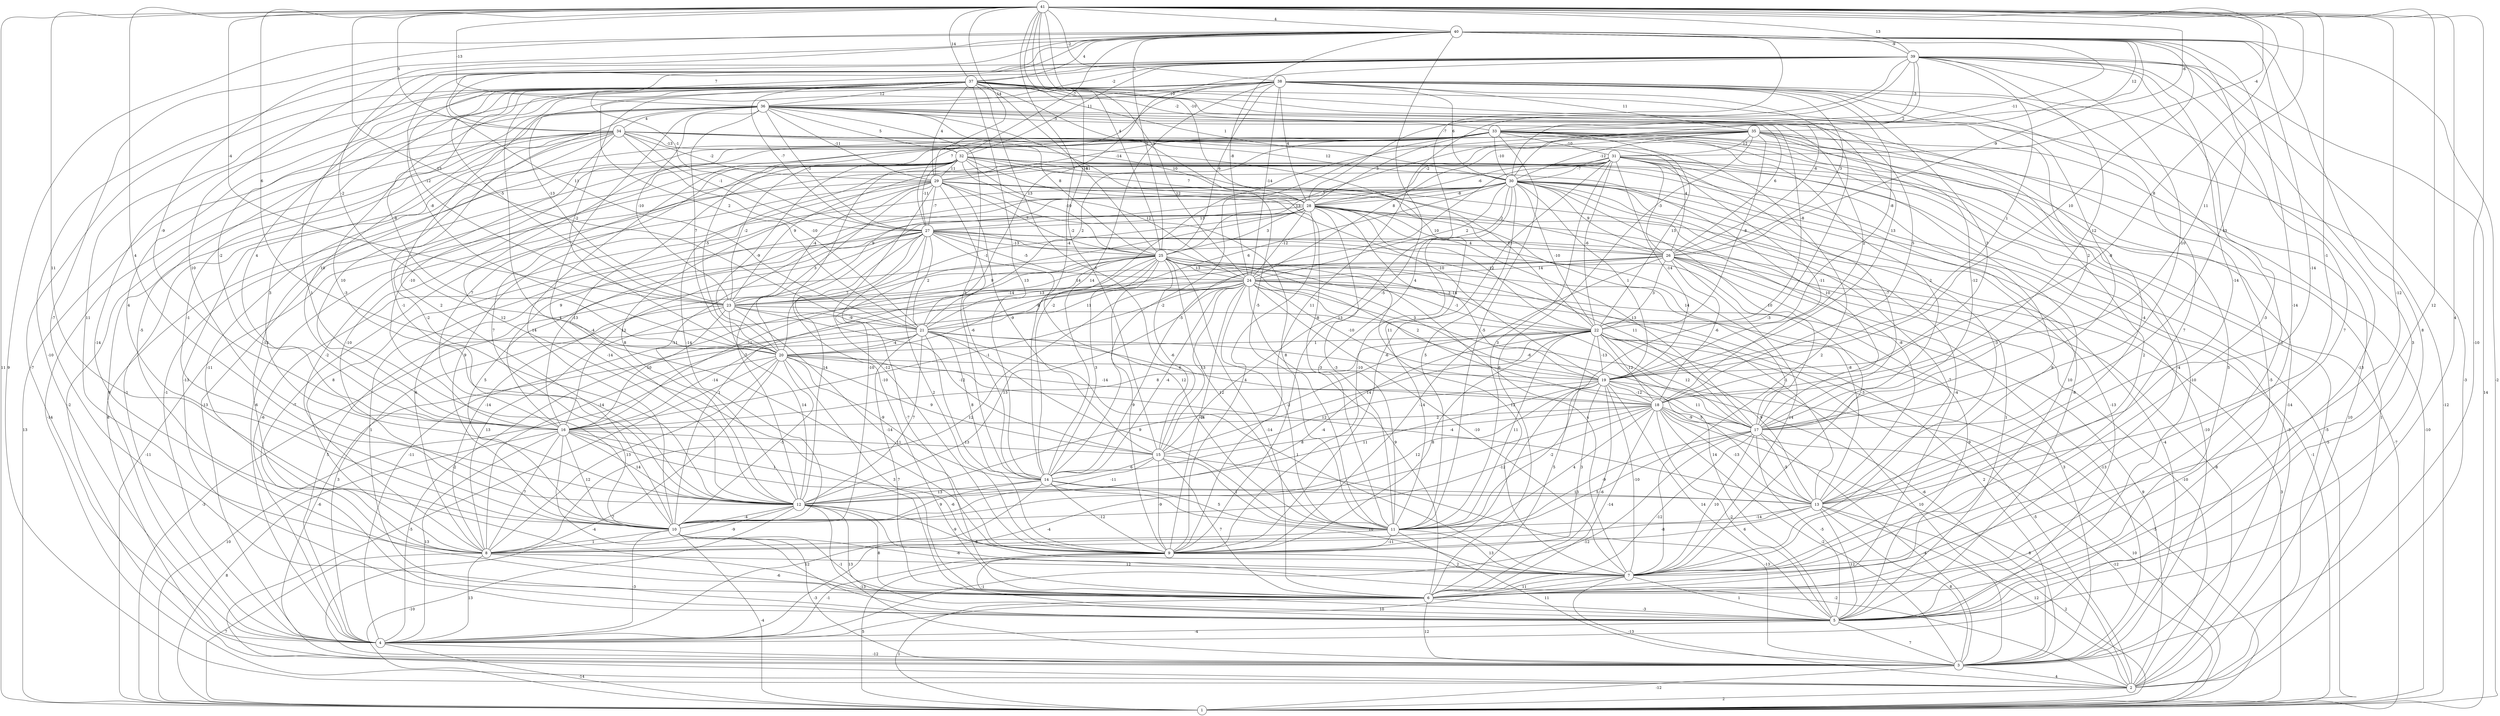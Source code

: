 graph { 
	 fontname="Helvetica,Arial,sans-serif" 
	 node [shape = circle]; 
	 41 -- 1 [label = "11"];
	 41 -- 3 [label = "-10"];
	 41 -- 5 [label = "4"];
	 41 -- 6 [label = "12"];
	 41 -- 7 [label = "-12"];
	 41 -- 10 [label = "11"];
	 41 -- 12 [label = "4"];
	 41 -- 13 [label = "-1"];
	 41 -- 14 [label = "-4"];
	 41 -- 15 [label = "-2"];
	 41 -- 18 [label = "11"];
	 41 -- 19 [label = "8"];
	 41 -- 20 [label = "6"];
	 41 -- 21 [label = "13"];
	 41 -- 23 [label = "-4"];
	 41 -- 24 [label = "1"];
	 41 -- 25 [label = "4"];
	 41 -- 28 [label = "-10"];
	 41 -- 29 [label = "14"];
	 41 -- 31 [label = "-4"];
	 41 -- 33 [label = "-6"];
	 41 -- 34 [label = "5"];
	 41 -- 36 [label = "-13"];
	 41 -- 37 [label = "14"];
	 41 -- 38 [label = "-2"];
	 41 -- 39 [label = "13"];
	 41 -- 40 [label = "4"];
	 40 -- 1 [label = "-2"];
	 40 -- 2 [label = "9"];
	 40 -- 5 [label = "8"];
	 40 -- 6 [label = "-7"];
	 40 -- 7 [label = "-14"];
	 40 -- 9 [label = "-5"];
	 40 -- 11 [label = "4"];
	 40 -- 12 [label = "10"];
	 40 -- 13 [label = "-14"];
	 40 -- 16 [label = "-9"];
	 40 -- 17 [label = "13"];
	 40 -- 19 [label = "10"];
	 40 -- 20 [label = "-2"];
	 40 -- 21 [label = "11"];
	 40 -- 24 [label = "-8"];
	 40 -- 25 [label = "1"];
	 40 -- 26 [label = "-9"];
	 40 -- 30 [label = "-11"];
	 40 -- 32 [label = "-7"];
	 40 -- 34 [label = "7"];
	 40 -- 35 [label = "12"];
	 40 -- 37 [label = "4"];
	 40 -- 39 [label = "-9"];
	 39 -- 1 [label = "14"];
	 39 -- 2 [label = "-3"];
	 39 -- 4 [label = "-10"];
	 39 -- 5 [label = "3"];
	 39 -- 6 [label = "7"];
	 39 -- 7 [label = "-3"];
	 39 -- 9 [label = "11"];
	 39 -- 10 [label = "1"];
	 39 -- 13 [label = "-14"];
	 39 -- 17 [label = "-10"];
	 39 -- 18 [label = "12"];
	 39 -- 19 [label = "1"];
	 39 -- 20 [label = "-8"];
	 39 -- 21 [label = "13"];
	 39 -- 23 [label = "-12"];
	 39 -- 27 [label = "-1"];
	 39 -- 28 [label = "-7"];
	 39 -- 30 [label = "2"];
	 39 -- 32 [label = "11"];
	 39 -- 33 [label = "-3"];
	 39 -- 36 [label = "-2"];
	 39 -- 37 [label = "3"];
	 38 -- 4 [label = "-13"];
	 38 -- 6 [label = "-1"];
	 38 -- 7 [label = "7"];
	 38 -- 9 [label = "-3"];
	 38 -- 10 [label = "2"];
	 38 -- 12 [label = "-3"];
	 38 -- 14 [label = "14"];
	 38 -- 16 [label = "4"];
	 38 -- 17 [label = "-8"];
	 38 -- 18 [label = "3"];
	 38 -- 20 [label = "-2"];
	 38 -- 22 [label = "-8"];
	 38 -- 23 [label = "-13"];
	 38 -- 24 [label = "-14"];
	 38 -- 25 [label = "6"];
	 38 -- 26 [label = "3"];
	 38 -- 27 [label = "7"];
	 38 -- 28 [label = "4"];
	 38 -- 30 [label = "6"];
	 38 -- 35 [label = "11"];
	 38 -- 36 [label = "-10"];
	 37 -- 1 [label = "-12"];
	 37 -- 4 [label = "-7"];
	 37 -- 6 [label = "-14"];
	 37 -- 8 [label = "11"];
	 37 -- 9 [label = "4"];
	 37 -- 10 [label = "4"];
	 37 -- 11 [label = "-5"];
	 37 -- 12 [label = "3"];
	 37 -- 14 [label = "13"];
	 37 -- 15 [label = "-3"];
	 37 -- 16 [label = "-2"];
	 37 -- 17 [label = "2"];
	 37 -- 18 [label = "5"];
	 37 -- 19 [label = "13"];
	 37 -- 20 [label = "-8"];
	 37 -- 21 [label = "2"];
	 37 -- 23 [label = "-5"];
	 37 -- 25 [label = "-11"];
	 37 -- 26 [label = "-6"];
	 37 -- 27 [label = "-7"];
	 37 -- 29 [label = "4"];
	 37 -- 30 [label = "1"];
	 37 -- 33 [label = "-2"];
	 37 -- 36 [label = "12"];
	 36 -- 5 [label = "5"];
	 36 -- 6 [label = "-14"];
	 36 -- 8 [label = "-5"];
	 36 -- 10 [label = "-1"];
	 36 -- 11 [label = "-8"];
	 36 -- 12 [label = "-1"];
	 36 -- 14 [label = "3"];
	 36 -- 16 [label = "10"];
	 36 -- 19 [label = "2"];
	 36 -- 20 [label = "7"];
	 36 -- 22 [label = "-8"];
	 36 -- 23 [label = "-10"];
	 36 -- 25 [label = "8"];
	 36 -- 26 [label = "6"];
	 36 -- 27 [label = "-1"];
	 36 -- 29 [label = "-11"];
	 36 -- 32 [label = "5"];
	 36 -- 34 [label = "4"];
	 36 -- 35 [label = "-5"];
	 35 -- 2 [label = "10"];
	 35 -- 4 [label = "-1"];
	 35 -- 5 [label = "-5"];
	 35 -- 6 [label = "6"];
	 35 -- 7 [label = "2"];
	 35 -- 10 [label = "7"];
	 35 -- 13 [label = "-4"];
	 35 -- 14 [label = "-2"];
	 35 -- 17 [label = "-12"];
	 35 -- 22 [label = "-8"];
	 35 -- 24 [label = "8"];
	 35 -- 25 [label = "-7"];
	 35 -- 28 [label = "-2"];
	 35 -- 30 [label = "-12"];
	 35 -- 31 [label = "12"];
	 34 -- 1 [label = "13"];
	 34 -- 2 [label = "-14"];
	 34 -- 3 [label = "-2"];
	 34 -- 4 [label = "9"];
	 34 -- 5 [label = "-13"];
	 34 -- 6 [label = "-11"];
	 34 -- 7 [label = "2"];
	 34 -- 11 [label = "11"];
	 34 -- 12 [label = "-2"];
	 34 -- 16 [label = "10"];
	 34 -- 21 [label = "-10"];
	 34 -- 26 [label = "4"];
	 34 -- 27 [label = "-1"];
	 34 -- 28 [label = "10"];
	 34 -- 29 [label = "-2"];
	 34 -- 30 [label = "12"];
	 34 -- 32 [label = "-13"];
	 33 -- 1 [label = "-10"];
	 33 -- 2 [label = "1"];
	 33 -- 3 [label = "-14"];
	 33 -- 4 [label = "-1"];
	 33 -- 5 [label = "-10"];
	 33 -- 6 [label = "-4"];
	 33 -- 8 [label = "-12"];
	 33 -- 10 [label = "14"];
	 33 -- 11 [label = "-5"];
	 33 -- 12 [label = "12"];
	 33 -- 14 [label = "-2"];
	 33 -- 16 [label = "-10"];
	 33 -- 17 [label = "2"];
	 33 -- 20 [label = "-5"];
	 33 -- 21 [label = "2"];
	 33 -- 22 [label = "13"];
	 33 -- 28 [label = "3"];
	 33 -- 29 [label = "-14"];
	 33 -- 30 [label = "-10"];
	 33 -- 31 [label = "-10"];
	 32 -- 1 [label = "-5"];
	 32 -- 2 [label = "-3"];
	 32 -- 3 [label = "8"];
	 32 -- 4 [label = "-13"];
	 32 -- 5 [label = "-8"];
	 32 -- 6 [label = "-10"];
	 32 -- 10 [label = "-10"];
	 32 -- 12 [label = "-4"];
	 32 -- 16 [label = "7"];
	 32 -- 17 [label = "10"];
	 32 -- 19 [label = "-10"];
	 32 -- 20 [label = "-9"];
	 32 -- 22 [label = "11"];
	 32 -- 23 [label = "-2"];
	 32 -- 24 [label = "12"];
	 32 -- 25 [label = "-10"];
	 32 -- 27 [label = "-11"];
	 32 -- 28 [label = "7"];
	 32 -- 29 [label = "11"];
	 31 -- 1 [label = "-7"];
	 31 -- 2 [label = "-5"];
	 31 -- 4 [label = "-6"];
	 31 -- 6 [label = "10"];
	 31 -- 7 [label = "9"];
	 31 -- 8 [label = "-2"];
	 31 -- 9 [label = "-6"];
	 31 -- 10 [label = "-14"];
	 31 -- 11 [label = "3"];
	 31 -- 14 [label = "-5"];
	 31 -- 17 [label = "-7"];
	 31 -- 18 [label = "-11"];
	 31 -- 19 [label = "-14"];
	 31 -- 22 [label = "-6"];
	 31 -- 23 [label = "9"];
	 31 -- 26 [label = "-3"];
	 31 -- 28 [label = "-6"];
	 31 -- 29 [label = "-14"];
	 31 -- 30 [label = "-7"];
	 30 -- 1 [label = "-1"];
	 30 -- 3 [label = "-10"];
	 30 -- 4 [label = "-6"];
	 30 -- 5 [label = "-13"];
	 30 -- 6 [label = "-4"];
	 30 -- 7 [label = "-7"];
	 30 -- 9 [label = "-10"];
	 30 -- 11 [label = "5"];
	 30 -- 12 [label = "-11"];
	 30 -- 13 [label = "-3"];
	 30 -- 15 [label = "13"];
	 30 -- 16 [label = "9"];
	 30 -- 17 [label = "10"];
	 30 -- 19 [label = "1"];
	 30 -- 21 [label = "6"];
	 30 -- 22 [label = "-10"];
	 30 -- 23 [label = "9"];
	 30 -- 24 [label = "2"];
	 30 -- 26 [label = "9"];
	 30 -- 27 [label = "13"];
	 30 -- 28 [label = "-8"];
	 29 -- 1 [label = "-11"];
	 29 -- 5 [label = "-7"];
	 29 -- 9 [label = "-12"];
	 29 -- 10 [label = "9"];
	 29 -- 11 [label = "8"];
	 29 -- 12 [label = "8"];
	 29 -- 13 [label = "-8"];
	 29 -- 14 [label = "-6"];
	 29 -- 15 [label = "-9"];
	 29 -- 17 [label = "14"];
	 29 -- 20 [label = "3"];
	 29 -- 23 [label = "-4"];
	 29 -- 25 [label = "7"];
	 29 -- 26 [label = "-2"];
	 29 -- 27 [label = "-7"];
	 29 -- 28 [label = "12"];
	 28 -- 3 [label = "-4"];
	 28 -- 5 [label = "1"];
	 28 -- 7 [label = "-3"];
	 28 -- 8 [label = "8"];
	 28 -- 9 [label = "4"];
	 28 -- 10 [label = "-10"];
	 28 -- 11 [label = "-3"];
	 28 -- 12 [label = "-7"];
	 28 -- 16 [label = "-13"];
	 28 -- 17 [label = "13"];
	 28 -- 19 [label = "-14"];
	 28 -- 22 [label = "-12"];
	 28 -- 23 [label = "-1"];
	 28 -- 24 [label = "-12"];
	 28 -- 25 [label = "3"];
	 28 -- 26 [label = "10"];
	 28 -- 27 [label = "13"];
	 27 -- 2 [label = "-8"];
	 27 -- 5 [label = "1"];
	 27 -- 6 [label = "-7"];
	 27 -- 7 [label = "12"];
	 27 -- 8 [label = "6"];
	 27 -- 9 [label = "2"];
	 27 -- 10 [label = "5"];
	 27 -- 11 [label = "12"];
	 27 -- 12 [label = "14"];
	 27 -- 13 [label = "-8"];
	 27 -- 16 [label = "12"];
	 27 -- 17 [label = "11"];
	 27 -- 20 [label = "7"];
	 27 -- 21 [label = "2"];
	 27 -- 24 [label = "-5"];
	 27 -- 25 [label = "-13"];
	 27 -- 26 [label = "4"];
	 26 -- 1 [label = "3"];
	 26 -- 2 [label = "-10"];
	 26 -- 3 [label = "-13"];
	 26 -- 4 [label = "-11"];
	 26 -- 5 [label = "-9"];
	 26 -- 7 [label = "14"];
	 26 -- 8 [label = "-14"];
	 26 -- 9 [label = "-14"];
	 26 -- 18 [label = "-6"];
	 26 -- 22 [label = "3"];
	 26 -- 23 [label = "14"];
	 26 -- 24 [label = "14"];
	 25 -- 3 [label = "3"];
	 25 -- 4 [label = "5"];
	 25 -- 6 [label = "-14"];
	 25 -- 7 [label = "4"];
	 25 -- 8 [label = "-14"];
	 25 -- 9 [label = "9"];
	 25 -- 10 [label = "1"];
	 25 -- 11 [label = "12"];
	 25 -- 13 [label = "-1"];
	 25 -- 14 [label = "3"];
	 25 -- 15 [label = "-6"];
	 25 -- 16 [label = "-11"];
	 25 -- 18 [label = "2"];
	 25 -- 19 [label = "3"];
	 25 -- 20 [label = "-8"];
	 25 -- 21 [label = "13"];
	 25 -- 22 [label = "3"];
	 25 -- 23 [label = "9"];
	 25 -- 24 [label = "13"];
	 24 -- 1 [label = "-3"];
	 24 -- 2 [label = "9"];
	 24 -- 3 [label = "2"];
	 24 -- 4 [label = "-2"];
	 24 -- 5 [label = "14"];
	 24 -- 6 [label = "9"];
	 24 -- 7 [label = "-10"];
	 24 -- 8 [label = "12"];
	 24 -- 9 [label = "-3"];
	 24 -- 11 [label = "-2"];
	 24 -- 12 [label = "13"];
	 24 -- 14 [label = "-4"];
	 24 -- 15 [label = "13"];
	 24 -- 16 [label = "-1"];
	 24 -- 17 [label = "-6"];
	 24 -- 19 [label = "-10"];
	 24 -- 21 [label = "11"];
	 24 -- 22 [label = "-1"];
	 24 -- 23 [label = "-14"];
	 23 -- 3 [label = "-6"];
	 23 -- 4 [label = "3"];
	 23 -- 8 [label = "13"];
	 23 -- 9 [label = "-14"];
	 23 -- 12 [label = "14"];
	 23 -- 15 [label = "-12"];
	 23 -- 16 [label = "10"];
	 23 -- 21 [label = "-9"];
	 22 -- 1 [label = "-5"];
	 22 -- 2 [label = "-5"];
	 22 -- 3 [label = "10"];
	 22 -- 6 [label = "5"];
	 22 -- 9 [label = "8"];
	 22 -- 10 [label = "-4"];
	 22 -- 11 [label = "11"];
	 22 -- 12 [label = "-14"];
	 22 -- 13 [label = "9"];
	 22 -- 15 [label = "14"];
	 22 -- 16 [label = "8"];
	 22 -- 17 [label = "12"];
	 22 -- 18 [label = "12"];
	 22 -- 19 [label = "-13"];
	 22 -- 20 [label = "1"];
	 21 -- 3 [label = "-6"];
	 21 -- 5 [label = "7"];
	 21 -- 7 [label = "1"];
	 21 -- 9 [label = "-13"];
	 21 -- 11 [label = "9"];
	 21 -- 12 [label = "7"];
	 21 -- 13 [label = "5"];
	 21 -- 14 [label = "8"];
	 21 -- 16 [label = "-14"];
	 21 -- 18 [label = "6"];
	 21 -- 20 [label = "-4"];
	 20 -- 1 [label = "10"];
	 20 -- 2 [label = "-5"];
	 20 -- 3 [label = "7"];
	 20 -- 6 [label = "3"];
	 20 -- 8 [label = "13"];
	 20 -- 10 [label = "-5"];
	 20 -- 13 [label = "-4"];
	 20 -- 14 [label = "-9"];
	 20 -- 15 [label = "9"];
	 20 -- 18 [label = "-14"];
	 20 -- 19 [label = "-3"];
	 19 -- 1 [label = "10"];
	 19 -- 5 [label = "14"];
	 19 -- 6 [label = "-6"];
	 19 -- 7 [label = "-10"];
	 19 -- 9 [label = "3"];
	 19 -- 10 [label = "12"];
	 19 -- 11 [label = "-2"];
	 19 -- 12 [label = "11"];
	 19 -- 15 [label = "12"];
	 19 -- 17 [label = "11"];
	 19 -- 18 [label = "-12"];
	 18 -- 1 [label = "-12"];
	 18 -- 2 [label = "8"];
	 18 -- 3 [label = "-2"];
	 18 -- 4 [label = "-4"];
	 18 -- 5 [label = "-2"];
	 18 -- 6 [label = "-14"];
	 18 -- 10 [label = "-12"];
	 18 -- 11 [label = "4"];
	 18 -- 13 [label = "-13"];
	 18 -- 14 [label = "8"];
	 18 -- 16 [label = "2"];
	 18 -- 17 [label = "-9"];
	 17 -- 3 [label = "-4"];
	 17 -- 4 [label = "-12"];
	 17 -- 5 [label = "-5"];
	 17 -- 6 [label = "-12"];
	 17 -- 7 [label = "10"];
	 17 -- 8 [label = "5"];
	 17 -- 11 [label = "-9"];
	 17 -- 13 [label = "-5"];
	 16 -- 1 [label = "8"];
	 16 -- 4 [label = "13"];
	 16 -- 5 [label = "-4"];
	 16 -- 7 [label = "-6"];
	 16 -- 8 [label = "7"];
	 16 -- 10 [label = "12"];
	 16 -- 12 [label = "14"];
	 16 -- 13 [label = "1"];
	 16 -- 15 [label = "11"];
	 15 -- 3 [label = "-13"];
	 15 -- 6 [label = "7"];
	 15 -- 9 [label = "-9"];
	 15 -- 11 [label = "1"];
	 15 -- 12 [label = "-11"];
	 15 -- 14 [label = "6"];
	 14 -- 4 [label = "12"];
	 14 -- 7 [label = "10"];
	 14 -- 9 [label = "-12"];
	 14 -- 10 [label = "9"];
	 14 -- 11 [label = "5"];
	 14 -- 12 [label = "13"];
	 14 -- 13 [label = "13"];
	 13 -- 1 [label = "2"];
	 13 -- 2 [label = "12"];
	 13 -- 3 [label = "8"];
	 13 -- 5 [label = "12"];
	 13 -- 8 [label = "-8"];
	 13 -- 9 [label = "6"];
	 13 -- 11 [label = "-14"];
	 12 -- 1 [label = "-10"];
	 12 -- 2 [label = "-2"];
	 12 -- 3 [label = "-13"];
	 12 -- 5 [label = "13"];
	 12 -- 6 [label = "8"];
	 12 -- 8 [label = "-9"];
	 12 -- 9 [label = "-9"];
	 12 -- 10 [label = "-4"];
	 11 -- 3 [label = "11"];
	 11 -- 7 [label = "13"];
	 11 -- 8 [label = "-6"];
	 11 -- 9 [label = "-11"];
	 10 -- 1 [label = "-4"];
	 10 -- 3 [label = "-3"];
	 10 -- 4 [label = "-3"];
	 10 -- 6 [label = "-1"];
	 10 -- 7 [label = "-6"];
	 10 -- 8 [label = "1"];
	 9 -- 1 [label = "5"];
	 9 -- 4 [label = "-1"];
	 9 -- 5 [label = "-1"];
	 9 -- 7 [label = "2"];
	 8 -- 1 [label = "7"];
	 8 -- 4 [label = "13"];
	 8 -- 6 [label = "-6"];
	 8 -- 7 [label = "12"];
	 7 -- 2 [label = "-13"];
	 7 -- 4 [label = "10"];
	 7 -- 5 [label = "1"];
	 7 -- 6 [label = "11"];
	 6 -- 1 [label = "1"];
	 6 -- 3 [label = "12"];
	 6 -- 5 [label = "-3"];
	 5 -- 3 [label = "7"];
	 5 -- 4 [label = "-4"];
	 4 -- 1 [label = "-14"];
	 4 -- 3 [label = "-12"];
	 3 -- 1 [label = "-12"];
	 3 -- 2 [label = "4"];
	 2 -- 1 [label = "2"];
	 1;
	 2;
	 3;
	 4;
	 5;
	 6;
	 7;
	 8;
	 9;
	 10;
	 11;
	 12;
	 13;
	 14;
	 15;
	 16;
	 17;
	 18;
	 19;
	 20;
	 21;
	 22;
	 23;
	 24;
	 25;
	 26;
	 27;
	 28;
	 29;
	 30;
	 31;
	 32;
	 33;
	 34;
	 35;
	 36;
	 37;
	 38;
	 39;
	 40;
	 41;
}
